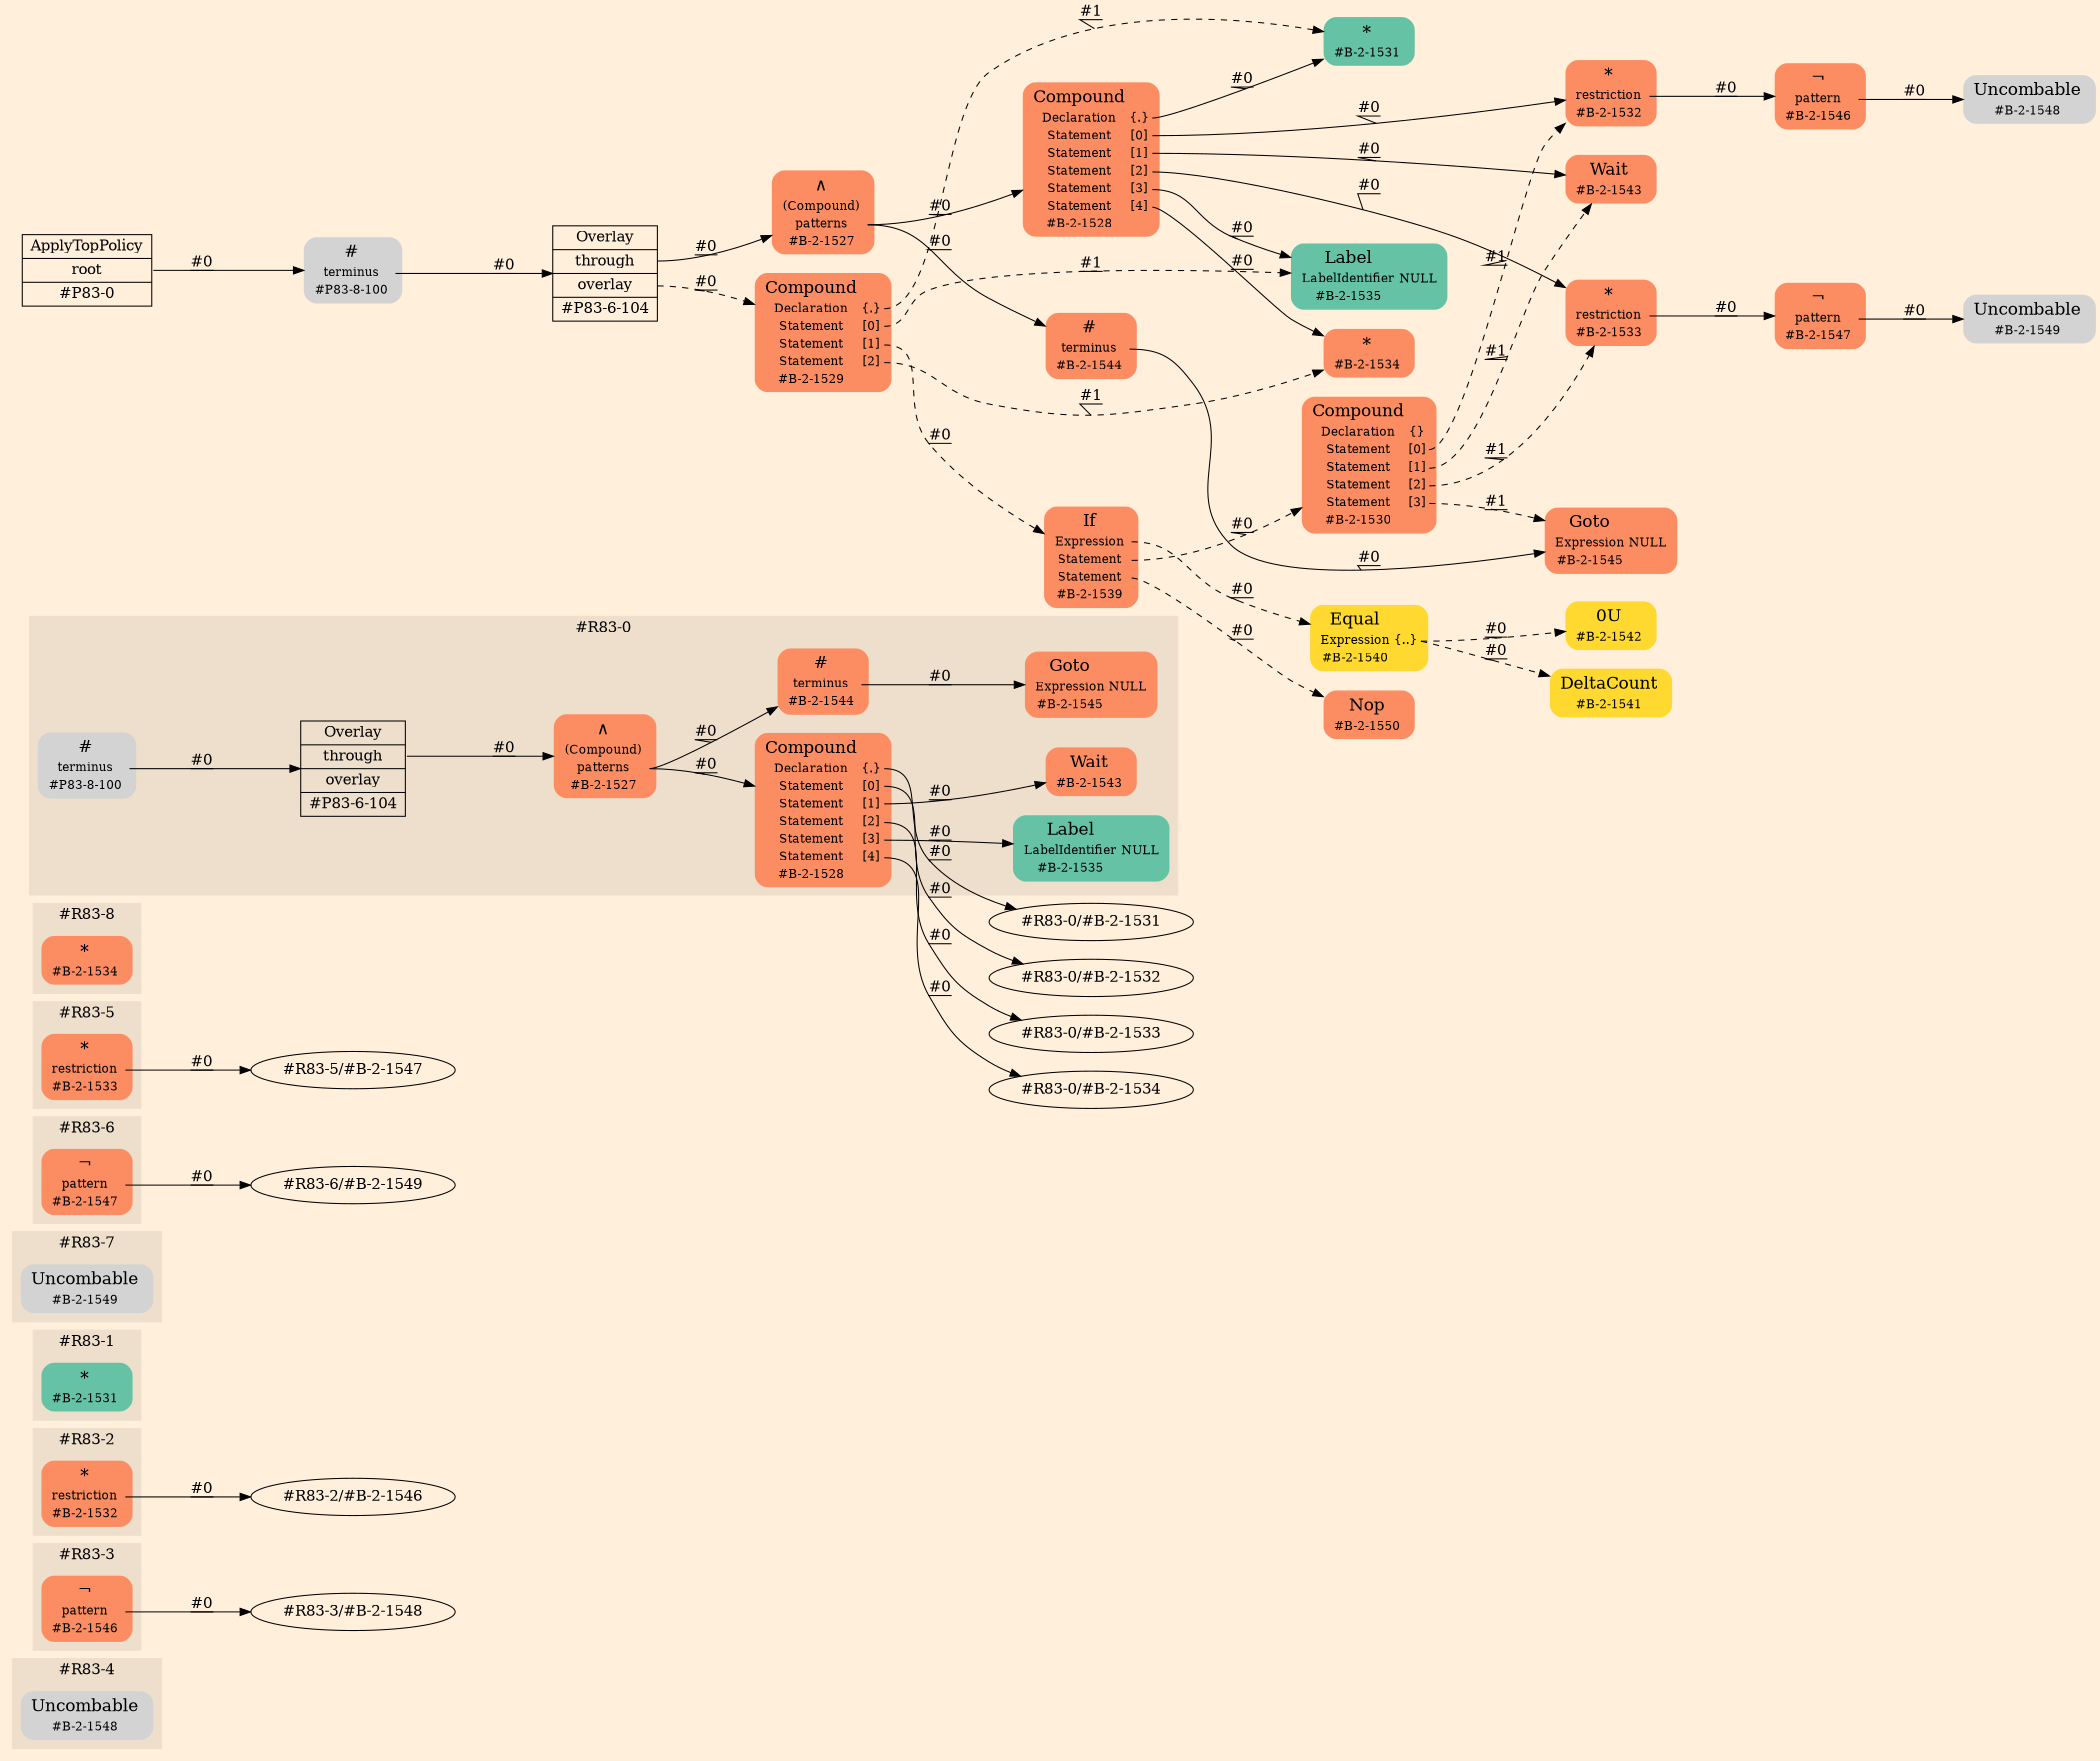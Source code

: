 digraph Inferno {
graph [
rankdir = "LR"
ranksep = 1.0
size = "14,20"
bgcolor = antiquewhite1
color = black
fontcolor = black
];
node [
];
subgraph "cluster#R83-4" {
label = "#R83-4"
style = "filled"
color = antiquewhite2
"#R83-4/#B-2-1548" [
shape = "plaintext"
label = <<TABLE BORDER="0" CELLBORDER="0" CELLSPACING="0">
 <TR>
  <TD><FONT POINT-SIZE="16.0">Uncombable</FONT></TD>
  <TD></TD>
 </TR>
 <TR>
  <TD>#B-2-1548</TD>
  <TD PORT="port0"></TD>
 </TR>
</TABLE>>
style = "rounded,filled"
fontsize = "12"
];
}
subgraph "cluster#R83-3" {
label = "#R83-3"
style = "filled"
color = antiquewhite2
"#R83-3/#B-2-1546" [
shape = "plaintext"
fillcolor = "/set28/2"
label = <<TABLE BORDER="0" CELLBORDER="0" CELLSPACING="0">
 <TR>
  <TD><FONT POINT-SIZE="16.0">¬</FONT></TD>
  <TD></TD>
 </TR>
 <TR>
  <TD>pattern</TD>
  <TD PORT="port0"></TD>
 </TR>
 <TR>
  <TD>#B-2-1546</TD>
  <TD PORT="port1"></TD>
 </TR>
</TABLE>>
style = "rounded,filled"
fontsize = "12"
];
}
subgraph "cluster#R83-2" {
label = "#R83-2"
style = "filled"
color = antiquewhite2
"#R83-2/#B-2-1532" [
shape = "plaintext"
fillcolor = "/set28/2"
label = <<TABLE BORDER="0" CELLBORDER="0" CELLSPACING="0">
 <TR>
  <TD><FONT POINT-SIZE="16.0">*</FONT></TD>
  <TD></TD>
 </TR>
 <TR>
  <TD>restriction</TD>
  <TD PORT="port0"></TD>
 </TR>
 <TR>
  <TD>#B-2-1532</TD>
  <TD PORT="port1"></TD>
 </TR>
</TABLE>>
style = "rounded,filled"
fontsize = "12"
];
}
subgraph "cluster#R83-1" {
label = "#R83-1"
style = "filled"
color = antiquewhite2
"#R83-1/#B-2-1531" [
shape = "plaintext"
fillcolor = "/set28/1"
label = <<TABLE BORDER="0" CELLBORDER="0" CELLSPACING="0">
 <TR>
  <TD><FONT POINT-SIZE="16.0">*</FONT></TD>
  <TD></TD>
 </TR>
 <TR>
  <TD>#B-2-1531</TD>
  <TD PORT="port0"></TD>
 </TR>
</TABLE>>
style = "rounded,filled"
fontsize = "12"
];
}
subgraph "cluster#R83-7" {
label = "#R83-7"
style = "filled"
color = antiquewhite2
"#R83-7/#B-2-1549" [
shape = "plaintext"
label = <<TABLE BORDER="0" CELLBORDER="0" CELLSPACING="0">
 <TR>
  <TD><FONT POINT-SIZE="16.0">Uncombable</FONT></TD>
  <TD></TD>
 </TR>
 <TR>
  <TD>#B-2-1549</TD>
  <TD PORT="port0"></TD>
 </TR>
</TABLE>>
style = "rounded,filled"
fontsize = "12"
];
}
subgraph "cluster#R83-6" {
label = "#R83-6"
style = "filled"
color = antiquewhite2
"#R83-6/#B-2-1547" [
shape = "plaintext"
fillcolor = "/set28/2"
label = <<TABLE BORDER="0" CELLBORDER="0" CELLSPACING="0">
 <TR>
  <TD><FONT POINT-SIZE="16.0">¬</FONT></TD>
  <TD></TD>
 </TR>
 <TR>
  <TD>pattern</TD>
  <TD PORT="port0"></TD>
 </TR>
 <TR>
  <TD>#B-2-1547</TD>
  <TD PORT="port1"></TD>
 </TR>
</TABLE>>
style = "rounded,filled"
fontsize = "12"
];
}
subgraph "cluster#R83-5" {
label = "#R83-5"
style = "filled"
color = antiquewhite2
"#R83-5/#B-2-1533" [
shape = "plaintext"
fillcolor = "/set28/2"
label = <<TABLE BORDER="0" CELLBORDER="0" CELLSPACING="0">
 <TR>
  <TD><FONT POINT-SIZE="16.0">*</FONT></TD>
  <TD></TD>
 </TR>
 <TR>
  <TD>restriction</TD>
  <TD PORT="port0"></TD>
 </TR>
 <TR>
  <TD>#B-2-1533</TD>
  <TD PORT="port1"></TD>
 </TR>
</TABLE>>
style = "rounded,filled"
fontsize = "12"
];
}
subgraph "cluster#R83-8" {
label = "#R83-8"
style = "filled"
color = antiquewhite2
"#R83-8/#B-2-1534" [
shape = "plaintext"
fillcolor = "/set28/2"
label = <<TABLE BORDER="0" CELLBORDER="0" CELLSPACING="0">
 <TR>
  <TD><FONT POINT-SIZE="16.0">*</FONT></TD>
  <TD></TD>
 </TR>
 <TR>
  <TD>#B-2-1534</TD>
  <TD PORT="port0"></TD>
 </TR>
</TABLE>>
style = "rounded,filled"
fontsize = "12"
];
}
subgraph "cluster#R83-0" {
label = "#R83-0"
style = "filled"
color = antiquewhite2
"#R83-0/#B-2-1545" [
shape = "plaintext"
fillcolor = "/set28/2"
label = <<TABLE BORDER="0" CELLBORDER="0" CELLSPACING="0">
 <TR>
  <TD><FONT POINT-SIZE="16.0">Goto</FONT></TD>
  <TD></TD>
 </TR>
 <TR>
  <TD>Expression</TD>
  <TD PORT="port0">NULL</TD>
 </TR>
 <TR>
  <TD>#B-2-1545</TD>
  <TD PORT="port1"></TD>
 </TR>
</TABLE>>
style = "rounded,filled"
fontsize = "12"
];
"#R83-0/#B-2-1544" [
shape = "plaintext"
fillcolor = "/set28/2"
label = <<TABLE BORDER="0" CELLBORDER="0" CELLSPACING="0">
 <TR>
  <TD><FONT POINT-SIZE="16.0">#</FONT></TD>
  <TD></TD>
 </TR>
 <TR>
  <TD>terminus</TD>
  <TD PORT="port0"></TD>
 </TR>
 <TR>
  <TD>#B-2-1544</TD>
  <TD PORT="port1"></TD>
 </TR>
</TABLE>>
style = "rounded,filled"
fontsize = "12"
];
"#R83-0/#P83-6-104" [
shape = "record"
fillcolor = antiquewhite2
label = "<fixed> Overlay | <port0> through | <port1> overlay | <port2> #P83-6-104"
style = "filled"
fontsize = "14"
color = black
fontcolor = black
];
"#R83-0/#P83-8-100" [
shape = "plaintext"
label = <<TABLE BORDER="0" CELLBORDER="0" CELLSPACING="0">
 <TR>
  <TD><FONT POINT-SIZE="16.0">#</FONT></TD>
  <TD></TD>
 </TR>
 <TR>
  <TD>terminus</TD>
  <TD PORT="port0"></TD>
 </TR>
 <TR>
  <TD>#P83-8-100</TD>
  <TD PORT="port1"></TD>
 </TR>
</TABLE>>
style = "rounded,filled"
fontsize = "12"
];
"#R83-0/#B-2-1535" [
shape = "plaintext"
fillcolor = "/set28/1"
label = <<TABLE BORDER="0" CELLBORDER="0" CELLSPACING="0">
 <TR>
  <TD><FONT POINT-SIZE="16.0">Label</FONT></TD>
  <TD></TD>
 </TR>
 <TR>
  <TD>LabelIdentifier</TD>
  <TD PORT="port0">NULL</TD>
 </TR>
 <TR>
  <TD>#B-2-1535</TD>
  <TD PORT="port1"></TD>
 </TR>
</TABLE>>
style = "rounded,filled"
fontsize = "12"
];
"#R83-0/#B-2-1527" [
shape = "plaintext"
fillcolor = "/set28/2"
label = <<TABLE BORDER="0" CELLBORDER="0" CELLSPACING="0">
 <TR>
  <TD><FONT POINT-SIZE="16.0">∧</FONT></TD>
  <TD></TD>
 </TR>
 <TR>
  <TD>(Compound)</TD>
  <TD PORT="port0"></TD>
 </TR>
 <TR>
  <TD>patterns</TD>
  <TD PORT="port1"></TD>
 </TR>
 <TR>
  <TD>#B-2-1527</TD>
  <TD PORT="port2"></TD>
 </TR>
</TABLE>>
style = "rounded,filled"
fontsize = "12"
];
"#R83-0/#B-2-1528" [
shape = "plaintext"
fillcolor = "/set28/2"
label = <<TABLE BORDER="0" CELLBORDER="0" CELLSPACING="0">
 <TR>
  <TD><FONT POINT-SIZE="16.0">Compound</FONT></TD>
  <TD></TD>
 </TR>
 <TR>
  <TD>Declaration</TD>
  <TD PORT="port0">{.}</TD>
 </TR>
 <TR>
  <TD>Statement</TD>
  <TD PORT="port1">[0]</TD>
 </TR>
 <TR>
  <TD>Statement</TD>
  <TD PORT="port2">[1]</TD>
 </TR>
 <TR>
  <TD>Statement</TD>
  <TD PORT="port3">[2]</TD>
 </TR>
 <TR>
  <TD>Statement</TD>
  <TD PORT="port4">[3]</TD>
 </TR>
 <TR>
  <TD>Statement</TD>
  <TD PORT="port5">[4]</TD>
 </TR>
 <TR>
  <TD>#B-2-1528</TD>
  <TD PORT="port6"></TD>
 </TR>
</TABLE>>
style = "rounded,filled"
fontsize = "12"
];
"#R83-0/#B-2-1543" [
shape = "plaintext"
fillcolor = "/set28/2"
label = <<TABLE BORDER="0" CELLBORDER="0" CELLSPACING="0">
 <TR>
  <TD><FONT POINT-SIZE="16.0">Wait</FONT></TD>
  <TD></TD>
 </TR>
 <TR>
  <TD>#B-2-1543</TD>
  <TD PORT="port0"></TD>
 </TR>
</TABLE>>
style = "rounded,filled"
fontsize = "12"
];
}
"CR#P83-0" [
shape = "record"
fillcolor = antiquewhite1
label = "<fixed> ApplyTopPolicy | <port0> root | <port1> #P83-0"
style = "filled"
fontsize = "14"
color = black
fontcolor = black
];
"#P83-8-100" [
shape = "plaintext"
label = <<TABLE BORDER="0" CELLBORDER="0" CELLSPACING="0">
 <TR>
  <TD><FONT POINT-SIZE="16.0">#</FONT></TD>
  <TD></TD>
 </TR>
 <TR>
  <TD>terminus</TD>
  <TD PORT="port0"></TD>
 </TR>
 <TR>
  <TD>#P83-8-100</TD>
  <TD PORT="port1"></TD>
 </TR>
</TABLE>>
style = "rounded,filled"
fontsize = "12"
];
"#P83-6-104" [
shape = "record"
fillcolor = antiquewhite1
label = "<fixed> Overlay | <port0> through | <port1> overlay | <port2> #P83-6-104"
style = "filled"
fontsize = "14"
color = black
fontcolor = black
];
"#B-2-1527" [
shape = "plaintext"
fillcolor = "/set28/2"
label = <<TABLE BORDER="0" CELLBORDER="0" CELLSPACING="0">
 <TR>
  <TD><FONT POINT-SIZE="16.0">∧</FONT></TD>
  <TD></TD>
 </TR>
 <TR>
  <TD>(Compound)</TD>
  <TD PORT="port0"></TD>
 </TR>
 <TR>
  <TD>patterns</TD>
  <TD PORT="port1"></TD>
 </TR>
 <TR>
  <TD>#B-2-1527</TD>
  <TD PORT="port2"></TD>
 </TR>
</TABLE>>
style = "rounded,filled"
fontsize = "12"
];
"#B-2-1528" [
shape = "plaintext"
fillcolor = "/set28/2"
label = <<TABLE BORDER="0" CELLBORDER="0" CELLSPACING="0">
 <TR>
  <TD><FONT POINT-SIZE="16.0">Compound</FONT></TD>
  <TD></TD>
 </TR>
 <TR>
  <TD>Declaration</TD>
  <TD PORT="port0">{.}</TD>
 </TR>
 <TR>
  <TD>Statement</TD>
  <TD PORT="port1">[0]</TD>
 </TR>
 <TR>
  <TD>Statement</TD>
  <TD PORT="port2">[1]</TD>
 </TR>
 <TR>
  <TD>Statement</TD>
  <TD PORT="port3">[2]</TD>
 </TR>
 <TR>
  <TD>Statement</TD>
  <TD PORT="port4">[3]</TD>
 </TR>
 <TR>
  <TD>Statement</TD>
  <TD PORT="port5">[4]</TD>
 </TR>
 <TR>
  <TD>#B-2-1528</TD>
  <TD PORT="port6"></TD>
 </TR>
</TABLE>>
style = "rounded,filled"
fontsize = "12"
];
"#B-2-1531" [
shape = "plaintext"
fillcolor = "/set28/1"
label = <<TABLE BORDER="0" CELLBORDER="0" CELLSPACING="0">
 <TR>
  <TD><FONT POINT-SIZE="16.0">*</FONT></TD>
  <TD></TD>
 </TR>
 <TR>
  <TD>#B-2-1531</TD>
  <TD PORT="port0"></TD>
 </TR>
</TABLE>>
style = "rounded,filled"
fontsize = "12"
];
"#B-2-1532" [
shape = "plaintext"
fillcolor = "/set28/2"
label = <<TABLE BORDER="0" CELLBORDER="0" CELLSPACING="0">
 <TR>
  <TD><FONT POINT-SIZE="16.0">*</FONT></TD>
  <TD></TD>
 </TR>
 <TR>
  <TD>restriction</TD>
  <TD PORT="port0"></TD>
 </TR>
 <TR>
  <TD>#B-2-1532</TD>
  <TD PORT="port1"></TD>
 </TR>
</TABLE>>
style = "rounded,filled"
fontsize = "12"
];
"#B-2-1546" [
shape = "plaintext"
fillcolor = "/set28/2"
label = <<TABLE BORDER="0" CELLBORDER="0" CELLSPACING="0">
 <TR>
  <TD><FONT POINT-SIZE="16.0">¬</FONT></TD>
  <TD></TD>
 </TR>
 <TR>
  <TD>pattern</TD>
  <TD PORT="port0"></TD>
 </TR>
 <TR>
  <TD>#B-2-1546</TD>
  <TD PORT="port1"></TD>
 </TR>
</TABLE>>
style = "rounded,filled"
fontsize = "12"
];
"#B-2-1548" [
shape = "plaintext"
label = <<TABLE BORDER="0" CELLBORDER="0" CELLSPACING="0">
 <TR>
  <TD><FONT POINT-SIZE="16.0">Uncombable</FONT></TD>
  <TD></TD>
 </TR>
 <TR>
  <TD>#B-2-1548</TD>
  <TD PORT="port0"></TD>
 </TR>
</TABLE>>
style = "rounded,filled"
fontsize = "12"
];
"#B-2-1543" [
shape = "plaintext"
fillcolor = "/set28/2"
label = <<TABLE BORDER="0" CELLBORDER="0" CELLSPACING="0">
 <TR>
  <TD><FONT POINT-SIZE="16.0">Wait</FONT></TD>
  <TD></TD>
 </TR>
 <TR>
  <TD>#B-2-1543</TD>
  <TD PORT="port0"></TD>
 </TR>
</TABLE>>
style = "rounded,filled"
fontsize = "12"
];
"#B-2-1533" [
shape = "plaintext"
fillcolor = "/set28/2"
label = <<TABLE BORDER="0" CELLBORDER="0" CELLSPACING="0">
 <TR>
  <TD><FONT POINT-SIZE="16.0">*</FONT></TD>
  <TD></TD>
 </TR>
 <TR>
  <TD>restriction</TD>
  <TD PORT="port0"></TD>
 </TR>
 <TR>
  <TD>#B-2-1533</TD>
  <TD PORT="port1"></TD>
 </TR>
</TABLE>>
style = "rounded,filled"
fontsize = "12"
];
"#B-2-1547" [
shape = "plaintext"
fillcolor = "/set28/2"
label = <<TABLE BORDER="0" CELLBORDER="0" CELLSPACING="0">
 <TR>
  <TD><FONT POINT-SIZE="16.0">¬</FONT></TD>
  <TD></TD>
 </TR>
 <TR>
  <TD>pattern</TD>
  <TD PORT="port0"></TD>
 </TR>
 <TR>
  <TD>#B-2-1547</TD>
  <TD PORT="port1"></TD>
 </TR>
</TABLE>>
style = "rounded,filled"
fontsize = "12"
];
"#B-2-1549" [
shape = "plaintext"
label = <<TABLE BORDER="0" CELLBORDER="0" CELLSPACING="0">
 <TR>
  <TD><FONT POINT-SIZE="16.0">Uncombable</FONT></TD>
  <TD></TD>
 </TR>
 <TR>
  <TD>#B-2-1549</TD>
  <TD PORT="port0"></TD>
 </TR>
</TABLE>>
style = "rounded,filled"
fontsize = "12"
];
"#B-2-1535" [
shape = "plaintext"
fillcolor = "/set28/1"
label = <<TABLE BORDER="0" CELLBORDER="0" CELLSPACING="0">
 <TR>
  <TD><FONT POINT-SIZE="16.0">Label</FONT></TD>
  <TD></TD>
 </TR>
 <TR>
  <TD>LabelIdentifier</TD>
  <TD PORT="port0">NULL</TD>
 </TR>
 <TR>
  <TD>#B-2-1535</TD>
  <TD PORT="port1"></TD>
 </TR>
</TABLE>>
style = "rounded,filled"
fontsize = "12"
];
"#B-2-1534" [
shape = "plaintext"
fillcolor = "/set28/2"
label = <<TABLE BORDER="0" CELLBORDER="0" CELLSPACING="0">
 <TR>
  <TD><FONT POINT-SIZE="16.0">*</FONT></TD>
  <TD></TD>
 </TR>
 <TR>
  <TD>#B-2-1534</TD>
  <TD PORT="port0"></TD>
 </TR>
</TABLE>>
style = "rounded,filled"
fontsize = "12"
];
"#B-2-1544" [
shape = "plaintext"
fillcolor = "/set28/2"
label = <<TABLE BORDER="0" CELLBORDER="0" CELLSPACING="0">
 <TR>
  <TD><FONT POINT-SIZE="16.0">#</FONT></TD>
  <TD></TD>
 </TR>
 <TR>
  <TD>terminus</TD>
  <TD PORT="port0"></TD>
 </TR>
 <TR>
  <TD>#B-2-1544</TD>
  <TD PORT="port1"></TD>
 </TR>
</TABLE>>
style = "rounded,filled"
fontsize = "12"
];
"#B-2-1545" [
shape = "plaintext"
fillcolor = "/set28/2"
label = <<TABLE BORDER="0" CELLBORDER="0" CELLSPACING="0">
 <TR>
  <TD><FONT POINT-SIZE="16.0">Goto</FONT></TD>
  <TD></TD>
 </TR>
 <TR>
  <TD>Expression</TD>
  <TD PORT="port0">NULL</TD>
 </TR>
 <TR>
  <TD>#B-2-1545</TD>
  <TD PORT="port1"></TD>
 </TR>
</TABLE>>
style = "rounded,filled"
fontsize = "12"
];
"#B-2-1529" [
shape = "plaintext"
fillcolor = "/set28/2"
label = <<TABLE BORDER="0" CELLBORDER="0" CELLSPACING="0">
 <TR>
  <TD><FONT POINT-SIZE="16.0">Compound</FONT></TD>
  <TD></TD>
 </TR>
 <TR>
  <TD>Declaration</TD>
  <TD PORT="port0">{.}</TD>
 </TR>
 <TR>
  <TD>Statement</TD>
  <TD PORT="port1">[0]</TD>
 </TR>
 <TR>
  <TD>Statement</TD>
  <TD PORT="port2">[1]</TD>
 </TR>
 <TR>
  <TD>Statement</TD>
  <TD PORT="port3">[2]</TD>
 </TR>
 <TR>
  <TD>#B-2-1529</TD>
  <TD PORT="port4"></TD>
 </TR>
</TABLE>>
style = "rounded,filled"
fontsize = "12"
];
"#B-2-1539" [
shape = "plaintext"
fillcolor = "/set28/2"
label = <<TABLE BORDER="0" CELLBORDER="0" CELLSPACING="0">
 <TR>
  <TD><FONT POINT-SIZE="16.0">If</FONT></TD>
  <TD></TD>
 </TR>
 <TR>
  <TD>Expression</TD>
  <TD PORT="port0"></TD>
 </TR>
 <TR>
  <TD>Statement</TD>
  <TD PORT="port1"></TD>
 </TR>
 <TR>
  <TD>Statement</TD>
  <TD PORT="port2"></TD>
 </TR>
 <TR>
  <TD>#B-2-1539</TD>
  <TD PORT="port3"></TD>
 </TR>
</TABLE>>
style = "rounded,filled"
fontsize = "12"
];
"#B-2-1540" [
shape = "plaintext"
fillcolor = "/set28/6"
label = <<TABLE BORDER="0" CELLBORDER="0" CELLSPACING="0">
 <TR>
  <TD><FONT POINT-SIZE="16.0">Equal</FONT></TD>
  <TD></TD>
 </TR>
 <TR>
  <TD>Expression</TD>
  <TD PORT="port0">{..}</TD>
 </TR>
 <TR>
  <TD>#B-2-1540</TD>
  <TD PORT="port1"></TD>
 </TR>
</TABLE>>
style = "rounded,filled"
fontsize = "12"
];
"#B-2-1541" [
shape = "plaintext"
fillcolor = "/set28/6"
label = <<TABLE BORDER="0" CELLBORDER="0" CELLSPACING="0">
 <TR>
  <TD><FONT POINT-SIZE="16.0">DeltaCount</FONT></TD>
  <TD></TD>
 </TR>
 <TR>
  <TD>#B-2-1541</TD>
  <TD PORT="port0"></TD>
 </TR>
</TABLE>>
style = "rounded,filled"
fontsize = "12"
];
"#B-2-1542" [
shape = "plaintext"
fillcolor = "/set28/6"
label = <<TABLE BORDER="0" CELLBORDER="0" CELLSPACING="0">
 <TR>
  <TD><FONT POINT-SIZE="16.0">0U</FONT></TD>
  <TD></TD>
 </TR>
 <TR>
  <TD>#B-2-1542</TD>
  <TD PORT="port0"></TD>
 </TR>
</TABLE>>
style = "rounded,filled"
fontsize = "12"
];
"#B-2-1530" [
shape = "plaintext"
fillcolor = "/set28/2"
label = <<TABLE BORDER="0" CELLBORDER="0" CELLSPACING="0">
 <TR>
  <TD><FONT POINT-SIZE="16.0">Compound</FONT></TD>
  <TD></TD>
 </TR>
 <TR>
  <TD>Declaration</TD>
  <TD PORT="port0">{}</TD>
 </TR>
 <TR>
  <TD>Statement</TD>
  <TD PORT="port1">[0]</TD>
 </TR>
 <TR>
  <TD>Statement</TD>
  <TD PORT="port2">[1]</TD>
 </TR>
 <TR>
  <TD>Statement</TD>
  <TD PORT="port3">[2]</TD>
 </TR>
 <TR>
  <TD>Statement</TD>
  <TD PORT="port4">[3]</TD>
 </TR>
 <TR>
  <TD>#B-2-1530</TD>
  <TD PORT="port5"></TD>
 </TR>
</TABLE>>
style = "rounded,filled"
fontsize = "12"
];
"#B-2-1550" [
shape = "plaintext"
fillcolor = "/set28/2"
label = <<TABLE BORDER="0" CELLBORDER="0" CELLSPACING="0">
 <TR>
  <TD><FONT POINT-SIZE="16.0">Nop</FONT></TD>
  <TD></TD>
 </TR>
 <TR>
  <TD>#B-2-1550</TD>
  <TD PORT="port0"></TD>
 </TR>
</TABLE>>
style = "rounded,filled"
fontsize = "12"
];
"CR#P83-0":port0 -> "#P83-8-100" [style="solid"
label = "#0"
decorate = true
color = black
fontcolor = black
];
"#P83-8-100":port0 -> "#P83-6-104" [style="solid"
label = "#0"
decorate = true
color = black
fontcolor = black
];
"#P83-6-104":port0 -> "#B-2-1527" [style="solid"
label = "#0"
decorate = true
color = black
fontcolor = black
];
"#P83-6-104":port1 -> "#B-2-1529" [style="dashed"
label = "#0"
decorate = true
color = black
fontcolor = black
];
"#B-2-1527":port1 -> "#B-2-1528" [style="solid"
label = "#0"
decorate = true
color = black
fontcolor = black
];
"#B-2-1527":port1 -> "#B-2-1544" [style="solid"
label = "#0"
decorate = true
color = black
fontcolor = black
];
"#B-2-1528":port0 -> "#B-2-1531" [style="solid"
label = "#0"
decorate = true
color = black
fontcolor = black
];
"#B-2-1528":port1 -> "#B-2-1532" [style="solid"
label = "#0"
decorate = true
color = black
fontcolor = black
];
"#B-2-1528":port2 -> "#B-2-1543" [style="solid"
label = "#0"
decorate = true
color = black
fontcolor = black
];
"#B-2-1528":port3 -> "#B-2-1533" [style="solid"
label = "#0"
decorate = true
color = black
fontcolor = black
];
"#B-2-1528":port4 -> "#B-2-1535" [style="solid"
label = "#0"
decorate = true
color = black
fontcolor = black
];
"#B-2-1528":port5 -> "#B-2-1534" [style="solid"
label = "#0"
decorate = true
color = black
fontcolor = black
];
"#B-2-1532":port0 -> "#B-2-1546" [style="solid"
label = "#0"
decorate = true
color = black
fontcolor = black
];
"#B-2-1546":port0 -> "#B-2-1548" [style="solid"
label = "#0"
decorate = true
color = black
fontcolor = black
];
"#B-2-1533":port0 -> "#B-2-1547" [style="solid"
label = "#0"
decorate = true
color = black
fontcolor = black
];
"#B-2-1547":port0 -> "#B-2-1549" [style="solid"
label = "#0"
decorate = true
color = black
fontcolor = black
];
"#B-2-1544":port0 -> "#B-2-1545" [style="solid"
label = "#0"
decorate = true
color = black
fontcolor = black
];
"#B-2-1529":port0 -> "#B-2-1531" [style="dashed"
label = "#1"
decorate = true
color = black
fontcolor = black
];
"#B-2-1529":port1 -> "#B-2-1535" [style="dashed"
label = "#1"
decorate = true
color = black
fontcolor = black
];
"#B-2-1529":port2 -> "#B-2-1539" [style="dashed"
label = "#0"
decorate = true
color = black
fontcolor = black
];
"#B-2-1529":port3 -> "#B-2-1534" [style="dashed"
label = "#1"
decorate = true
color = black
fontcolor = black
];
"#B-2-1539":port0 -> "#B-2-1540" [style="dashed"
label = "#0"
decorate = true
color = black
fontcolor = black
];
"#B-2-1539":port1 -> "#B-2-1530" [style="dashed"
label = "#0"
decorate = true
color = black
fontcolor = black
];
"#B-2-1539":port2 -> "#B-2-1550" [style="dashed"
label = "#0"
decorate = true
color = black
fontcolor = black
];
"#B-2-1540":port0 -> "#B-2-1541" [style="dashed"
label = "#0"
decorate = true
color = black
fontcolor = black
];
"#B-2-1540":port0 -> "#B-2-1542" [style="dashed"
label = "#0"
decorate = true
color = black
fontcolor = black
];
"#B-2-1530":port1 -> "#B-2-1532" [style="dashed"
label = "#1"
decorate = true
color = black
fontcolor = black
];
"#B-2-1530":port2 -> "#B-2-1543" [style="dashed"
label = "#1"
decorate = true
color = black
fontcolor = black
];
"#B-2-1530":port3 -> "#B-2-1533" [style="dashed"
label = "#1"
decorate = true
color = black
fontcolor = black
];
"#B-2-1530":port4 -> "#B-2-1545" [style="dashed"
label = "#1"
decorate = true
color = black
fontcolor = black
];
"#R83-0/#B-2-1544":port0 -> "#R83-0/#B-2-1545" [style="solid"
label = "#0"
decorate = true
color = black
fontcolor = black
];
"#R83-0/#P83-6-104":port0 -> "#R83-0/#B-2-1527" [style="solid"
label = "#0"
decorate = true
color = black
fontcolor = black
];
"#R83-0/#P83-8-100":port0 -> "#R83-0/#P83-6-104" [style="solid"
label = "#0"
decorate = true
color = black
fontcolor = black
];
"#R83-0/#B-2-1527":port1 -> "#R83-0/#B-2-1528" [style="solid"
label = "#0"
decorate = true
color = black
fontcolor = black
];
"#R83-0/#B-2-1527":port1 -> "#R83-0/#B-2-1544" [style="solid"
label = "#0"
decorate = true
color = black
fontcolor = black
];
"#R83-0/#B-2-1528":port0 -> "#R83-0/#B-2-1531" [style="solid"
label = "#0"
decorate = true
color = black
fontcolor = black
];
"#R83-0/#B-2-1528":port1 -> "#R83-0/#B-2-1532" [style="solid"
label = "#0"
decorate = true
color = black
fontcolor = black
];
"#R83-0/#B-2-1528":port2 -> "#R83-0/#B-2-1543" [style="solid"
label = "#0"
decorate = true
color = black
fontcolor = black
];
"#R83-0/#B-2-1528":port3 -> "#R83-0/#B-2-1533" [style="solid"
label = "#0"
decorate = true
color = black
fontcolor = black
];
"#R83-0/#B-2-1528":port4 -> "#R83-0/#B-2-1535" [style="solid"
label = "#0"
decorate = true
color = black
fontcolor = black
];
"#R83-0/#B-2-1528":port5 -> "#R83-0/#B-2-1534" [style="solid"
label = "#0"
decorate = true
color = black
fontcolor = black
];
"#R83-5/#B-2-1533":port0 -> "#R83-5/#B-2-1547" [style="solid"
label = "#0"
decorate = true
color = black
fontcolor = black
];
"#R83-6/#B-2-1547":port0 -> "#R83-6/#B-2-1549" [style="solid"
label = "#0"
decorate = true
color = black
fontcolor = black
];
"#R83-2/#B-2-1532":port0 -> "#R83-2/#B-2-1546" [style="solid"
label = "#0"
decorate = true
color = black
fontcolor = black
];
"#R83-3/#B-2-1546":port0 -> "#R83-3/#B-2-1548" [style="solid"
label = "#0"
decorate = true
color = black
fontcolor = black
];
}
